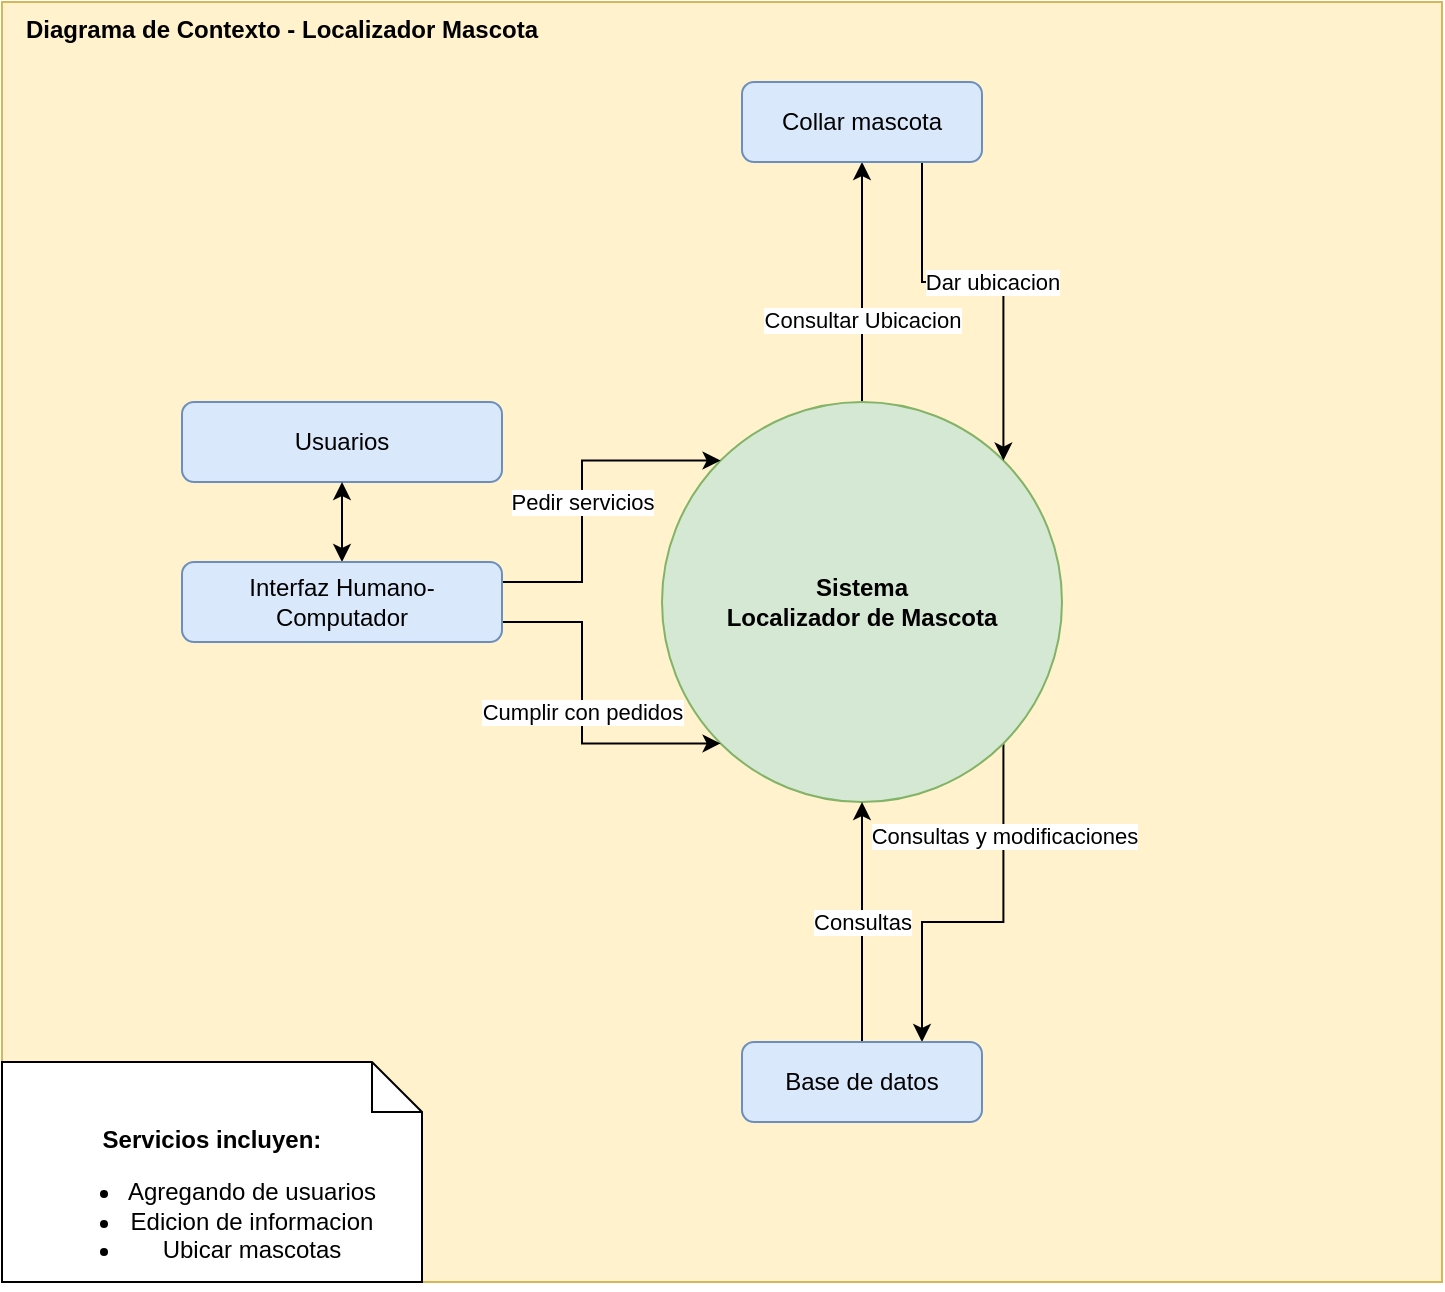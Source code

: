 <mxfile version="14.6.6"><diagram id="1Z-xKIpqvqe21kS6lrZa" name="Page-1"><mxGraphModel dx="1095" dy="796" grid="1" gridSize="10" guides="1" tooltips="1" connect="1" arrows="1" fold="1" page="1" pageScale="1" pageWidth="827" pageHeight="1169" math="0" shadow="0"><root><mxCell id="0"/><mxCell id="1" parent="0"/><mxCell id="rmruhKZ3ikRmrT-ACFM--1" value="" style="rounded=0;whiteSpace=wrap;html=1;fillColor=#fff2cc;strokeColor=#d6b656;" vertex="1" parent="1"><mxGeometry x="40" y="200" width="720" height="640" as="geometry"/></mxCell><mxCell id="rmruhKZ3ikRmrT-ACFM--16" value="Consultar Ubicacion" style="edgeStyle=orthogonalEdgeStyle;rounded=0;orthogonalLoop=1;jettySize=auto;html=1;exitX=0.5;exitY=0;exitDx=0;exitDy=0;entryX=0.5;entryY=1;entryDx=0;entryDy=0;startArrow=none;startFill=0;" edge="1" parent="1" source="0N97XKK-cCUSPSQGLjEp-1" target="0N97XKK-cCUSPSQGLjEp-4"><mxGeometry x="-0.317" relative="1" as="geometry"><mxPoint as="offset"/></mxGeometry></mxCell><mxCell id="rmruhKZ3ikRmrT-ACFM--20" value="Consultas y modificaciones" style="edgeStyle=orthogonalEdgeStyle;rounded=0;orthogonalLoop=1;jettySize=auto;html=1;exitX=1;exitY=1;exitDx=0;exitDy=0;entryX=0.75;entryY=0;entryDx=0;entryDy=0;startArrow=none;startFill=0;" edge="1" parent="1" source="0N97XKK-cCUSPSQGLjEp-1" target="0N97XKK-cCUSPSQGLjEp-7"><mxGeometry x="-0.512" relative="1" as="geometry"><mxPoint as="offset"/></mxGeometry></mxCell><mxCell id="0N97XKK-cCUSPSQGLjEp-1" value="Sistema&lt;br&gt;Localizador de Mascota" style="ellipse;whiteSpace=wrap;html=1;fillColor=#d5e8d4;strokeColor=#82b366;fontStyle=1" parent="1" vertex="1"><mxGeometry x="370" y="400" width="200" height="200" as="geometry"/></mxCell><mxCell id="0N97XKK-cCUSPSQGLjEp-3" value="Usuarios" style="rounded=1;whiteSpace=wrap;html=1;fillColor=#dae8fc;strokeColor=#6c8ebf;" parent="1" vertex="1"><mxGeometry x="130" y="400" width="160" height="40" as="geometry"/></mxCell><mxCell id="rmruhKZ3ikRmrT-ACFM--18" value="Dar ubicacion" style="edgeStyle=orthogonalEdgeStyle;rounded=0;orthogonalLoop=1;jettySize=auto;html=1;exitX=0.75;exitY=1;exitDx=0;exitDy=0;entryX=1;entryY=0;entryDx=0;entryDy=0;startArrow=none;startFill=0;" edge="1" parent="1" source="0N97XKK-cCUSPSQGLjEp-4" target="0N97XKK-cCUSPSQGLjEp-1"><mxGeometry relative="1" as="geometry"/></mxCell><mxCell id="0N97XKK-cCUSPSQGLjEp-4" value="Collar mascota" style="rounded=1;whiteSpace=wrap;html=1;fillColor=#dae8fc;strokeColor=#6c8ebf;" parent="1" vertex="1"><mxGeometry x="410" y="240" width="120" height="40" as="geometry"/></mxCell><mxCell id="rmruhKZ3ikRmrT-ACFM--24" value="Pedir servicios" style="edgeStyle=orthogonalEdgeStyle;rounded=0;orthogonalLoop=1;jettySize=auto;html=1;exitX=1;exitY=0.25;exitDx=0;exitDy=0;entryX=0;entryY=0;entryDx=0;entryDy=0;startArrow=none;startFill=0;" edge="1" parent="1" source="0N97XKK-cCUSPSQGLjEp-5" target="0N97XKK-cCUSPSQGLjEp-1"><mxGeometry x="-0.059" relative="1" as="geometry"><mxPoint as="offset"/></mxGeometry></mxCell><mxCell id="rmruhKZ3ikRmrT-ACFM--25" value="Cumplir con pedidos" style="edgeStyle=orthogonalEdgeStyle;rounded=0;orthogonalLoop=1;jettySize=auto;html=1;exitX=1;exitY=0.75;exitDx=0;exitDy=0;entryX=0;entryY=1;entryDx=0;entryDy=0;startArrow=none;startFill=0;" edge="1" parent="1" source="0N97XKK-cCUSPSQGLjEp-5" target="0N97XKK-cCUSPSQGLjEp-1"><mxGeometry relative="1" as="geometry"/></mxCell><mxCell id="rmruhKZ3ikRmrT-ACFM--26" style="edgeStyle=orthogonalEdgeStyle;rounded=0;orthogonalLoop=1;jettySize=auto;html=1;exitX=0.5;exitY=0;exitDx=0;exitDy=0;entryX=0.5;entryY=1;entryDx=0;entryDy=0;startArrow=classic;startFill=1;" edge="1" parent="1" source="0N97XKK-cCUSPSQGLjEp-5" target="0N97XKK-cCUSPSQGLjEp-3"><mxGeometry relative="1" as="geometry"/></mxCell><mxCell id="0N97XKK-cCUSPSQGLjEp-5" value="Interfaz Humano-Computador" style="rounded=1;whiteSpace=wrap;html=1;fillColor=#dae8fc;strokeColor=#6c8ebf;" parent="1" vertex="1"><mxGeometry x="130" y="480" width="160" height="40" as="geometry"/></mxCell><mxCell id="rmruhKZ3ikRmrT-ACFM--19" value="Consultas" style="edgeStyle=orthogonalEdgeStyle;rounded=0;orthogonalLoop=1;jettySize=auto;html=1;exitX=0.5;exitY=0;exitDx=0;exitDy=0;entryX=0.5;entryY=1;entryDx=0;entryDy=0;startArrow=none;startFill=0;" edge="1" parent="1" source="0N97XKK-cCUSPSQGLjEp-7" target="0N97XKK-cCUSPSQGLjEp-1"><mxGeometry relative="1" as="geometry"/></mxCell><mxCell id="0N97XKK-cCUSPSQGLjEp-7" value="Base de datos" style="rounded=1;whiteSpace=wrap;html=1;fillColor=#dae8fc;strokeColor=#6c8ebf;" parent="1" vertex="1"><mxGeometry x="410" y="720" width="120" height="40" as="geometry"/></mxCell><mxCell id="0N97XKK-cCUSPSQGLjEp-11" value="Diagrama de Contexto - Localizador Mascota" style="text;align=center;fontStyle=1;verticalAlign=middle;spacingLeft=3;spacingRight=3;strokeColor=none;rotatable=0;points=[[0,0.5],[1,0.5]];portConstraint=eastwest;" parent="1" vertex="1"><mxGeometry x="40" y="200" width="280" height="26" as="geometry"/></mxCell><mxCell id="rmruhKZ3ikRmrT-ACFM--27" value="&lt;b&gt;Servicios incluyen:&lt;/b&gt;&lt;br&gt;&lt;ul&gt;&lt;li&gt;Agregando de usuarios&lt;/li&gt;&lt;li&gt;Edicion de informacion&lt;/li&gt;&lt;li&gt;Ubicar mascotas&lt;/li&gt;&lt;/ul&gt;" style="shape=note2;boundedLbl=1;whiteSpace=wrap;html=1;size=25;verticalAlign=top;align=center;" vertex="1" parent="1"><mxGeometry x="40" y="730" width="210" height="110" as="geometry"/></mxCell></root></mxGraphModel></diagram></mxfile>